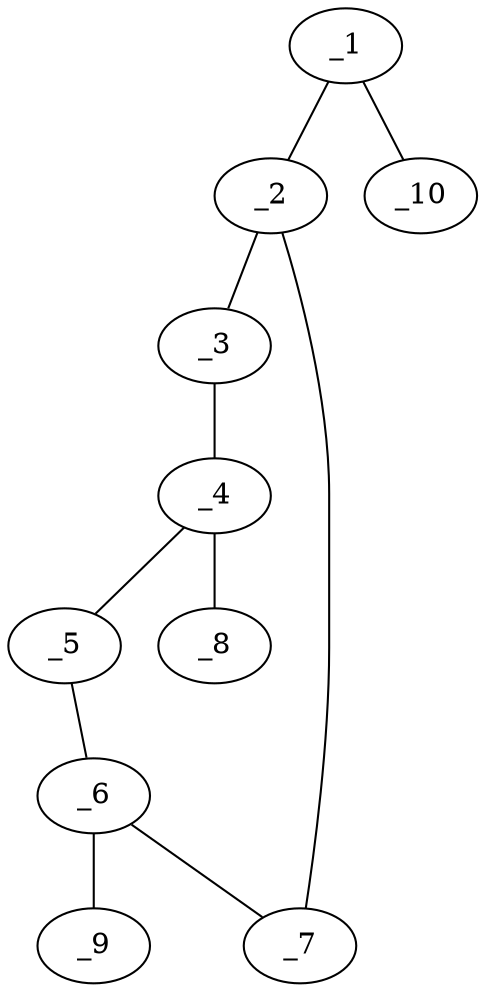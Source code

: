 graph molid667254 {
	_1	 [charge=0,
		chem=5,
		symbol="S  ",
		x="3.7321",
		y="1.25"];
	_2	 [charge=0,
		chem=1,
		symbol="C  ",
		x="3.7321",
		y="0.25"];
	_1 -- _2	 [valence=1];
	_10	 [charge=0,
		chem=1,
		symbol="C  ",
		x="4.5981",
		y="1.75"];
	_1 -- _10	 [valence=1];
	_3	 [charge=0,
		chem=1,
		symbol="C  ",
		x="2.866",
		y="-0.25"];
	_2 -- _3	 [valence=1];
	_7	 [charge=0,
		chem=4,
		symbol="N  ",
		x="4.5981",
		y="-0.25"];
	_2 -- _7	 [valence=2];
	_4	 [charge=0,
		chem=1,
		symbol="C  ",
		x="2.866",
		y="-1.25"];
	_3 -- _4	 [valence=2];
	_5	 [charge=0,
		chem=4,
		symbol="N  ",
		x="3.7321",
		y="-1.75"];
	_4 -- _5	 [valence=1];
	_8	 [charge=0,
		chem=2,
		symbol="O  ",
		x=2,
		y="-1.75"];
	_4 -- _8	 [valence=1];
	_6	 [charge=0,
		chem=1,
		symbol="C  ",
		x="4.5981",
		y="-1.25"];
	_5 -- _6	 [valence=2];
	_6 -- _7	 [valence=1];
	_9	 [charge=0,
		chem=2,
		symbol="O  ",
		x="5.4641",
		y="-1.75"];
	_6 -- _9	 [valence=1];
}
